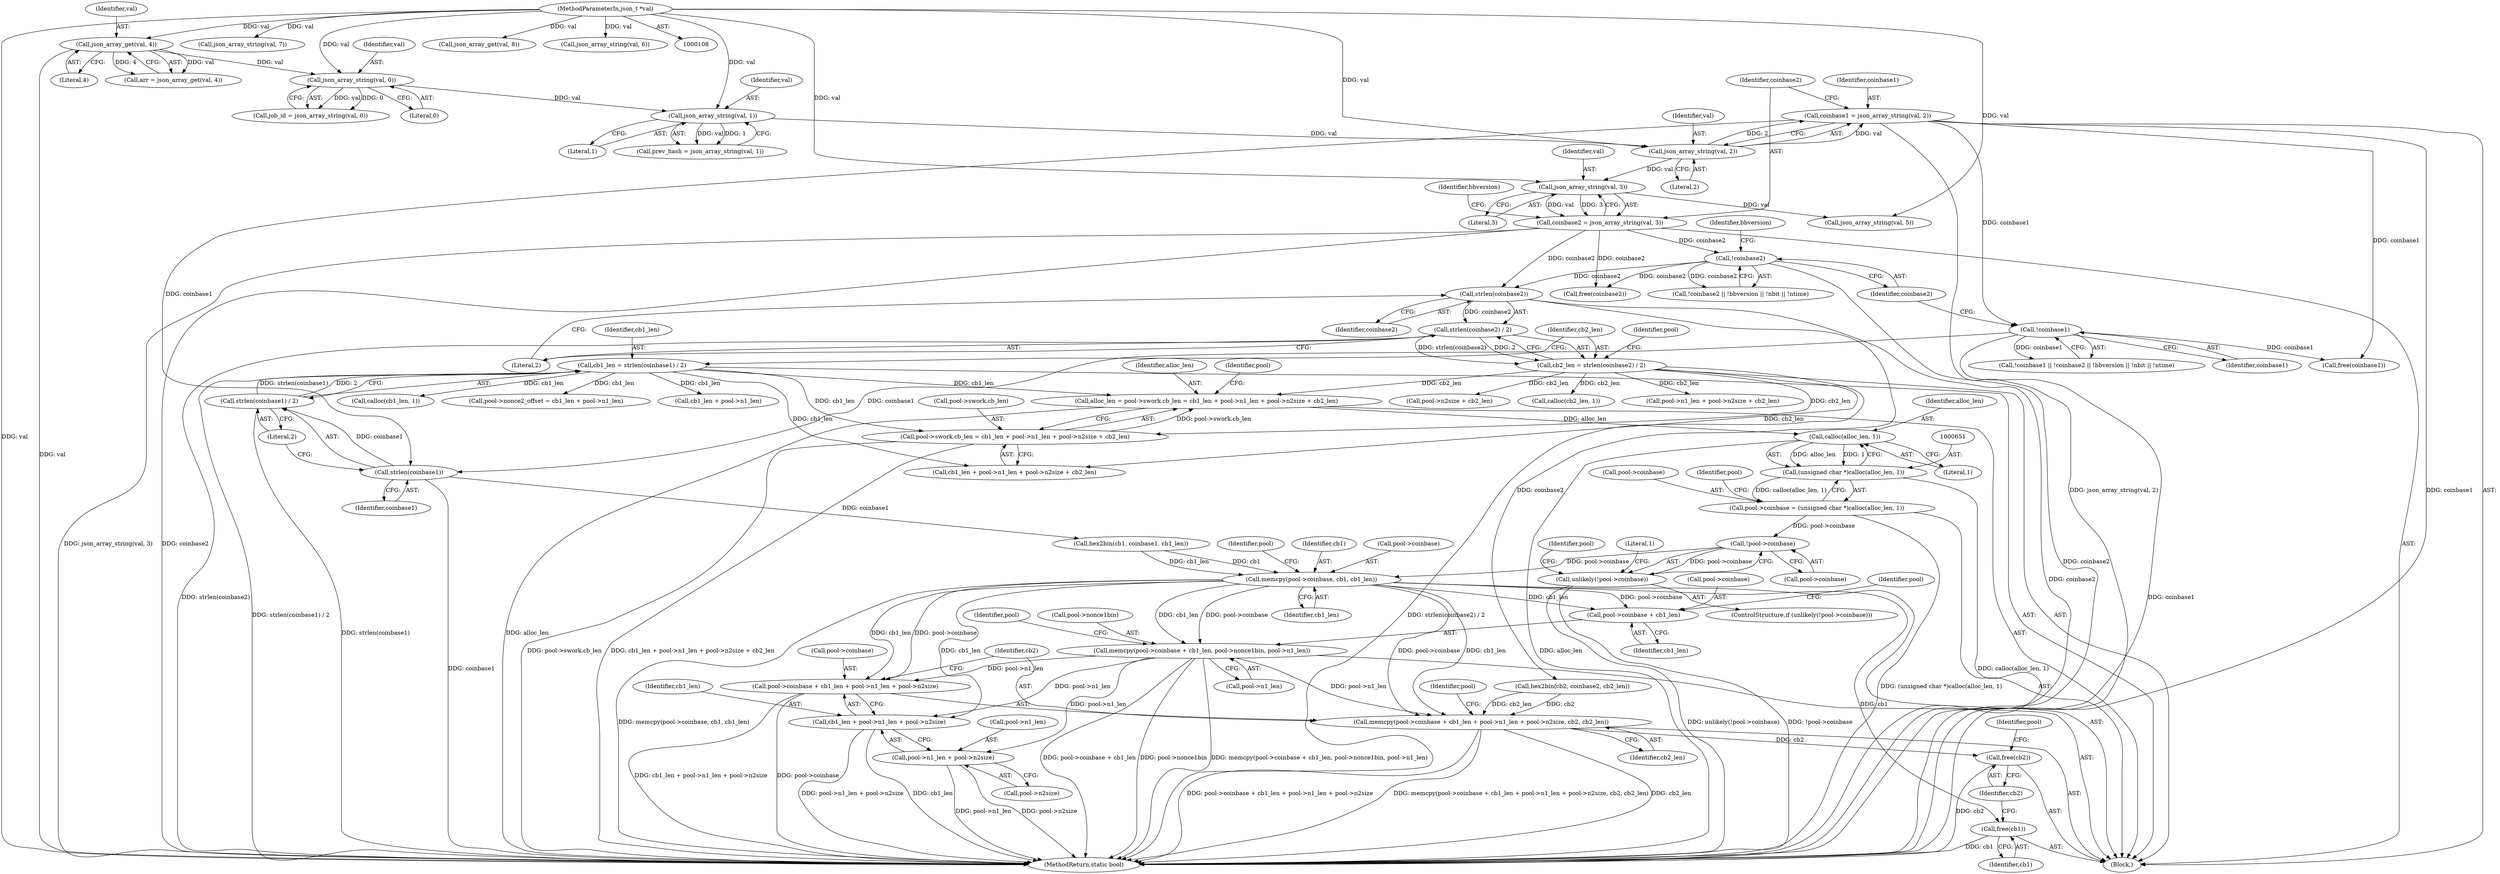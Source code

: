digraph "0_sgminer_910c36089940e81fb85c65b8e63dcd2fac71470c@integer" {
"1000331" [label="(Call,alloc_len = pool->swork.cb_len = cb1_len + pool->n1_len + pool->n2size + cb2_len)"];
"1000333" [label="(Call,pool->swork.cb_len = cb1_len + pool->n1_len + pool->n2size + cb2_len)"];
"1000291" [label="(Call,cb1_len = strlen(coinbase1) / 2)"];
"1000293" [label="(Call,strlen(coinbase1) / 2)"];
"1000294" [label="(Call,strlen(coinbase1))"];
"1000199" [label="(Call,!coinbase1)"];
"1000160" [label="(Call,coinbase1 = json_array_string(val, 2))"];
"1000162" [label="(Call,json_array_string(val, 2))"];
"1000157" [label="(Call,json_array_string(val, 1))"];
"1000152" [label="(Call,json_array_string(val, 0))"];
"1000135" [label="(Call,json_array_get(val, 4))"];
"1000110" [label="(MethodParameterIn,json_t *val)"];
"1000297" [label="(Call,cb2_len = strlen(coinbase2) / 2)"];
"1000299" [label="(Call,strlen(coinbase2) / 2)"];
"1000300" [label="(Call,strlen(coinbase2))"];
"1000165" [label="(Call,coinbase2 = json_array_string(val, 3))"];
"1000167" [label="(Call,json_array_string(val, 3))"];
"1000202" [label="(Call,!coinbase2)"];
"1000652" [label="(Call,calloc(alloc_len, 1))"];
"1000650" [label="(Call,(unsigned char *)calloc(alloc_len, 1))"];
"1000646" [label="(Call,pool->coinbase = (unsigned char *)calloc(alloc_len, 1))"];
"1000657" [label="(Call,!pool->coinbase)"];
"1000656" [label="(Call,unlikely(!pool->coinbase))"];
"1000664" [label="(Call,memcpy(pool->coinbase, cb1, cb1_len))"];
"1000670" [label="(Call,memcpy(pool->coinbase + cb1_len, pool->nonce1bin, pool->n1_len))"];
"1000682" [label="(Call,memcpy(pool->coinbase + cb1_len + pool->n1_len + pool->n2size, cb2, cb2_len))"];
"1000747" [label="(Call,free(cb2))"];
"1000683" [label="(Call,pool->coinbase + cb1_len + pool->n1_len + pool->n2size)"];
"1000687" [label="(Call,cb1_len + pool->n1_len + pool->n2size)"];
"1000689" [label="(Call,pool->n1_len + pool->n2size)"];
"1000671" [label="(Call,pool->coinbase + cb1_len)"];
"1000745" [label="(Call,free(cb1))"];
"1000687" [label="(Call,cb1_len + pool->n1_len + pool->n2size)"];
"1000198" [label="(Call,!coinbase1 || !coinbase2 || !bbversion || !nbit || !ntime)"];
"1000182" [label="(Call,json_array_string(val, 7))"];
"1000199" [label="(Call,!coinbase1)"];
"1000295" [label="(Identifier,coinbase1)"];
"1000168" [label="(Identifier,val)"];
"1000154" [label="(Literal,0)"];
"1000135" [label="(Call,json_array_get(val, 4))"];
"1000689" [label="(Call,pool->n1_len + pool->n2size)"];
"1000164" [label="(Literal,2)"];
"1000345" [label="(Call,pool->n2size + cb2_len)"];
"1000653" [label="(Identifier,alloc_len)"];
"1000658" [label="(Call,pool->coinbase)"];
"1000696" [label="(Identifier,cb2)"];
"1000301" [label="(Identifier,coinbase2)"];
"1000133" [label="(Call,arr = json_array_get(val, 4))"];
"1000171" [label="(Identifier,bbversion)"];
"1000652" [label="(Call,calloc(alloc_len, 1))"];
"1000110" [label="(MethodParameterIn,json_t *val)"];
"1000693" [label="(Call,pool->n2size)"];
"1000625" [label="(Call,calloc(cb2_len, 1))"];
"1000306" [label="(Identifier,pool)"];
"1000160" [label="(Call,coinbase1 = json_array_string(val, 2))"];
"1000669" [label="(Identifier,cb1_len)"];
"1000662" [label="(Literal,1)"];
"1000169" [label="(Literal,3)"];
"1000206" [label="(Identifier,bbversion)"];
"1000334" [label="(Call,pool->swork.cb_len)"];
"1000200" [label="(Identifier,coinbase1)"];
"1000136" [label="(Identifier,val)"];
"1000685" [label="(Identifier,pool)"];
"1000150" [label="(Call,job_id = json_array_string(val, 0))"];
"1000670" [label="(Call,memcpy(pool->coinbase + cb1_len, pool->nonce1bin, pool->n1_len))"];
"1000646" [label="(Call,pool->coinbase = (unsigned char *)calloc(alloc_len, 1))"];
"1000672" [label="(Call,pool->coinbase)"];
"1000161" [label="(Identifier,coinbase1)"];
"1000296" [label="(Literal,2)"];
"1000167" [label="(Call,json_array_string(val, 3))"];
"1000655" [label="(ControlStructure,if (unlikely(!pool->coinbase)))"];
"1000201" [label="(Call,!coinbase2 || !bbversion || !nbit || !ntime)"];
"1000111" [label="(Block,)"];
"1000298" [label="(Identifier,cb2_len)"];
"1000354" [label="(Call,cb1_len + pool->n1_len)"];
"1000657" [label="(Call,!pool->coinbase)"];
"1000227" [label="(Call,free(coinbase2))"];
"1000158" [label="(Identifier,val)"];
"1000607" [label="(Call,calloc(cb1_len, 1))"];
"1000299" [label="(Call,strlen(coinbase2) / 2)"];
"1000302" [label="(Literal,2)"];
"1000745" [label="(Call,free(cb1))"];
"1000677" [label="(Identifier,pool)"];
"1000768" [label="(MethodReturn,static bool)"];
"1000162" [label="(Call,json_array_string(val, 2))"];
"1000172" [label="(Call,json_array_string(val, 5))"];
"1000333" [label="(Call,pool->swork.cb_len = cb1_len + pool->n1_len + pool->n2size + cb2_len)"];
"1000679" [label="(Call,pool->n1_len)"];
"1000673" [label="(Identifier,pool)"];
"1000188" [label="(Call,json_array_get(val, 8))"];
"1000747" [label="(Call,free(cb2))"];
"1000684" [label="(Call,pool->coinbase)"];
"1000203" [label="(Identifier,coinbase2)"];
"1000137" [label="(Literal,4)"];
"1000676" [label="(Call,pool->nonce1bin)"];
"1000223" [label="(Call,free(coinbase1))"];
"1000202" [label="(Call,!coinbase2)"];
"1000177" [label="(Call,json_array_string(val, 6))"];
"1000157" [label="(Call,json_array_string(val, 1))"];
"1000331" [label="(Call,alloc_len = pool->swork.cb_len = cb1_len + pool->n1_len + pool->n2size + cb2_len)"];
"1000690" [label="(Call,pool->n1_len)"];
"1000339" [label="(Call,cb1_len + pool->n1_len + pool->n2size + cb2_len)"];
"1000671" [label="(Call,pool->coinbase + cb1_len)"];
"1000291" [label="(Call,cb1_len = strlen(coinbase1) / 2)"];
"1000682" [label="(Call,memcpy(pool->coinbase + cb1_len + pool->n1_len + pool->n2size, cb2, cb2_len))"];
"1000668" [label="(Identifier,cb1)"];
"1000647" [label="(Call,pool->coinbase)"];
"1000659" [label="(Identifier,pool)"];
"1000697" [label="(Identifier,cb2_len)"];
"1000293" [label="(Call,strlen(coinbase1) / 2)"];
"1000155" [label="(Call,prev_hash = json_array_string(val, 1))"];
"1000746" [label="(Identifier,cb1)"];
"1000166" [label="(Identifier,coinbase2)"];
"1000656" [label="(Call,unlikely(!pool->coinbase))"];
"1000350" [label="(Call,pool->nonce2_offset = cb1_len + pool->n1_len)"];
"1000163" [label="(Identifier,val)"];
"1000352" [label="(Identifier,pool)"];
"1000675" [label="(Identifier,cb1_len)"];
"1000153" [label="(Identifier,val)"];
"1000152" [label="(Call,json_array_string(val, 0))"];
"1000688" [label="(Identifier,cb1_len)"];
"1000650" [label="(Call,(unsigned char *)calloc(alloc_len, 1))"];
"1000617" [label="(Call,hex2bin(cb1, coinbase1, cb1_len))"];
"1000666" [label="(Identifier,pool)"];
"1000654" [label="(Literal,1)"];
"1000341" [label="(Call,pool->n1_len + pool->n2size + cb2_len)"];
"1000665" [label="(Call,pool->coinbase)"];
"1000664" [label="(Call,memcpy(pool->coinbase, cb1, cb1_len))"];
"1000292" [label="(Identifier,cb1_len)"];
"1000159" [label="(Literal,1)"];
"1000751" [label="(Identifier,pool)"];
"1000635" [label="(Call,hex2bin(cb2, coinbase2, cb2_len))"];
"1000683" [label="(Call,pool->coinbase + cb1_len + pool->n1_len + pool->n2size)"];
"1000300" [label="(Call,strlen(coinbase2))"];
"1000701" [label="(Identifier,pool)"];
"1000165" [label="(Call,coinbase2 = json_array_string(val, 3))"];
"1000748" [label="(Identifier,cb2)"];
"1000332" [label="(Identifier,alloc_len)"];
"1000294" [label="(Call,strlen(coinbase1))"];
"1000297" [label="(Call,cb2_len = strlen(coinbase2) / 2)"];
"1000331" -> "1000111"  [label="AST: "];
"1000331" -> "1000333"  [label="CFG: "];
"1000332" -> "1000331"  [label="AST: "];
"1000333" -> "1000331"  [label="AST: "];
"1000352" -> "1000331"  [label="CFG: "];
"1000331" -> "1000768"  [label="DDG: alloc_len"];
"1000333" -> "1000331"  [label="DDG: pool->swork.cb_len"];
"1000291" -> "1000331"  [label="DDG: cb1_len"];
"1000297" -> "1000331"  [label="DDG: cb2_len"];
"1000331" -> "1000652"  [label="DDG: alloc_len"];
"1000333" -> "1000339"  [label="CFG: "];
"1000334" -> "1000333"  [label="AST: "];
"1000339" -> "1000333"  [label="AST: "];
"1000333" -> "1000768"  [label="DDG: pool->swork.cb_len"];
"1000333" -> "1000768"  [label="DDG: cb1_len + pool->n1_len + pool->n2size + cb2_len"];
"1000291" -> "1000333"  [label="DDG: cb1_len"];
"1000297" -> "1000333"  [label="DDG: cb2_len"];
"1000291" -> "1000111"  [label="AST: "];
"1000291" -> "1000293"  [label="CFG: "];
"1000292" -> "1000291"  [label="AST: "];
"1000293" -> "1000291"  [label="AST: "];
"1000298" -> "1000291"  [label="CFG: "];
"1000291" -> "1000768"  [label="DDG: strlen(coinbase1) / 2"];
"1000293" -> "1000291"  [label="DDG: strlen(coinbase1)"];
"1000293" -> "1000291"  [label="DDG: 2"];
"1000291" -> "1000339"  [label="DDG: cb1_len"];
"1000291" -> "1000350"  [label="DDG: cb1_len"];
"1000291" -> "1000354"  [label="DDG: cb1_len"];
"1000291" -> "1000607"  [label="DDG: cb1_len"];
"1000293" -> "1000296"  [label="CFG: "];
"1000294" -> "1000293"  [label="AST: "];
"1000296" -> "1000293"  [label="AST: "];
"1000293" -> "1000768"  [label="DDG: strlen(coinbase1)"];
"1000294" -> "1000293"  [label="DDG: coinbase1"];
"1000294" -> "1000295"  [label="CFG: "];
"1000295" -> "1000294"  [label="AST: "];
"1000296" -> "1000294"  [label="CFG: "];
"1000294" -> "1000768"  [label="DDG: coinbase1"];
"1000199" -> "1000294"  [label="DDG: coinbase1"];
"1000160" -> "1000294"  [label="DDG: coinbase1"];
"1000294" -> "1000617"  [label="DDG: coinbase1"];
"1000199" -> "1000198"  [label="AST: "];
"1000199" -> "1000200"  [label="CFG: "];
"1000200" -> "1000199"  [label="AST: "];
"1000203" -> "1000199"  [label="CFG: "];
"1000198" -> "1000199"  [label="CFG: "];
"1000199" -> "1000768"  [label="DDG: coinbase1"];
"1000199" -> "1000198"  [label="DDG: coinbase1"];
"1000160" -> "1000199"  [label="DDG: coinbase1"];
"1000199" -> "1000223"  [label="DDG: coinbase1"];
"1000160" -> "1000111"  [label="AST: "];
"1000160" -> "1000162"  [label="CFG: "];
"1000161" -> "1000160"  [label="AST: "];
"1000162" -> "1000160"  [label="AST: "];
"1000166" -> "1000160"  [label="CFG: "];
"1000160" -> "1000768"  [label="DDG: json_array_string(val, 2)"];
"1000160" -> "1000768"  [label="DDG: coinbase1"];
"1000162" -> "1000160"  [label="DDG: val"];
"1000162" -> "1000160"  [label="DDG: 2"];
"1000160" -> "1000223"  [label="DDG: coinbase1"];
"1000162" -> "1000164"  [label="CFG: "];
"1000163" -> "1000162"  [label="AST: "];
"1000164" -> "1000162"  [label="AST: "];
"1000157" -> "1000162"  [label="DDG: val"];
"1000110" -> "1000162"  [label="DDG: val"];
"1000162" -> "1000167"  [label="DDG: val"];
"1000157" -> "1000155"  [label="AST: "];
"1000157" -> "1000159"  [label="CFG: "];
"1000158" -> "1000157"  [label="AST: "];
"1000159" -> "1000157"  [label="AST: "];
"1000155" -> "1000157"  [label="CFG: "];
"1000157" -> "1000155"  [label="DDG: val"];
"1000157" -> "1000155"  [label="DDG: 1"];
"1000152" -> "1000157"  [label="DDG: val"];
"1000110" -> "1000157"  [label="DDG: val"];
"1000152" -> "1000150"  [label="AST: "];
"1000152" -> "1000154"  [label="CFG: "];
"1000153" -> "1000152"  [label="AST: "];
"1000154" -> "1000152"  [label="AST: "];
"1000150" -> "1000152"  [label="CFG: "];
"1000152" -> "1000150"  [label="DDG: val"];
"1000152" -> "1000150"  [label="DDG: 0"];
"1000135" -> "1000152"  [label="DDG: val"];
"1000110" -> "1000152"  [label="DDG: val"];
"1000135" -> "1000133"  [label="AST: "];
"1000135" -> "1000137"  [label="CFG: "];
"1000136" -> "1000135"  [label="AST: "];
"1000137" -> "1000135"  [label="AST: "];
"1000133" -> "1000135"  [label="CFG: "];
"1000135" -> "1000768"  [label="DDG: val"];
"1000135" -> "1000133"  [label="DDG: val"];
"1000135" -> "1000133"  [label="DDG: 4"];
"1000110" -> "1000135"  [label="DDG: val"];
"1000110" -> "1000108"  [label="AST: "];
"1000110" -> "1000768"  [label="DDG: val"];
"1000110" -> "1000167"  [label="DDG: val"];
"1000110" -> "1000172"  [label="DDG: val"];
"1000110" -> "1000177"  [label="DDG: val"];
"1000110" -> "1000182"  [label="DDG: val"];
"1000110" -> "1000188"  [label="DDG: val"];
"1000297" -> "1000111"  [label="AST: "];
"1000297" -> "1000299"  [label="CFG: "];
"1000298" -> "1000297"  [label="AST: "];
"1000299" -> "1000297"  [label="AST: "];
"1000306" -> "1000297"  [label="CFG: "];
"1000297" -> "1000768"  [label="DDG: strlen(coinbase2) / 2"];
"1000299" -> "1000297"  [label="DDG: strlen(coinbase2)"];
"1000299" -> "1000297"  [label="DDG: 2"];
"1000297" -> "1000339"  [label="DDG: cb2_len"];
"1000297" -> "1000341"  [label="DDG: cb2_len"];
"1000297" -> "1000345"  [label="DDG: cb2_len"];
"1000297" -> "1000625"  [label="DDG: cb2_len"];
"1000299" -> "1000302"  [label="CFG: "];
"1000300" -> "1000299"  [label="AST: "];
"1000302" -> "1000299"  [label="AST: "];
"1000299" -> "1000768"  [label="DDG: strlen(coinbase2)"];
"1000300" -> "1000299"  [label="DDG: coinbase2"];
"1000300" -> "1000301"  [label="CFG: "];
"1000301" -> "1000300"  [label="AST: "];
"1000302" -> "1000300"  [label="CFG: "];
"1000300" -> "1000768"  [label="DDG: coinbase2"];
"1000165" -> "1000300"  [label="DDG: coinbase2"];
"1000202" -> "1000300"  [label="DDG: coinbase2"];
"1000300" -> "1000635"  [label="DDG: coinbase2"];
"1000165" -> "1000111"  [label="AST: "];
"1000165" -> "1000167"  [label="CFG: "];
"1000166" -> "1000165"  [label="AST: "];
"1000167" -> "1000165"  [label="AST: "];
"1000171" -> "1000165"  [label="CFG: "];
"1000165" -> "1000768"  [label="DDG: coinbase2"];
"1000165" -> "1000768"  [label="DDG: json_array_string(val, 3)"];
"1000167" -> "1000165"  [label="DDG: val"];
"1000167" -> "1000165"  [label="DDG: 3"];
"1000165" -> "1000202"  [label="DDG: coinbase2"];
"1000165" -> "1000227"  [label="DDG: coinbase2"];
"1000167" -> "1000169"  [label="CFG: "];
"1000168" -> "1000167"  [label="AST: "];
"1000169" -> "1000167"  [label="AST: "];
"1000167" -> "1000172"  [label="DDG: val"];
"1000202" -> "1000201"  [label="AST: "];
"1000202" -> "1000203"  [label="CFG: "];
"1000203" -> "1000202"  [label="AST: "];
"1000206" -> "1000202"  [label="CFG: "];
"1000201" -> "1000202"  [label="CFG: "];
"1000202" -> "1000768"  [label="DDG: coinbase2"];
"1000202" -> "1000201"  [label="DDG: coinbase2"];
"1000202" -> "1000227"  [label="DDG: coinbase2"];
"1000652" -> "1000650"  [label="AST: "];
"1000652" -> "1000654"  [label="CFG: "];
"1000653" -> "1000652"  [label="AST: "];
"1000654" -> "1000652"  [label="AST: "];
"1000650" -> "1000652"  [label="CFG: "];
"1000652" -> "1000768"  [label="DDG: alloc_len"];
"1000652" -> "1000650"  [label="DDG: alloc_len"];
"1000652" -> "1000650"  [label="DDG: 1"];
"1000650" -> "1000646"  [label="AST: "];
"1000651" -> "1000650"  [label="AST: "];
"1000646" -> "1000650"  [label="CFG: "];
"1000650" -> "1000768"  [label="DDG: calloc(alloc_len, 1)"];
"1000650" -> "1000646"  [label="DDG: calloc(alloc_len, 1)"];
"1000646" -> "1000111"  [label="AST: "];
"1000647" -> "1000646"  [label="AST: "];
"1000659" -> "1000646"  [label="CFG: "];
"1000646" -> "1000768"  [label="DDG: (unsigned char *)calloc(alloc_len, 1)"];
"1000646" -> "1000657"  [label="DDG: pool->coinbase"];
"1000657" -> "1000656"  [label="AST: "];
"1000657" -> "1000658"  [label="CFG: "];
"1000658" -> "1000657"  [label="AST: "];
"1000656" -> "1000657"  [label="CFG: "];
"1000657" -> "1000656"  [label="DDG: pool->coinbase"];
"1000657" -> "1000664"  [label="DDG: pool->coinbase"];
"1000656" -> "1000655"  [label="AST: "];
"1000662" -> "1000656"  [label="CFG: "];
"1000666" -> "1000656"  [label="CFG: "];
"1000656" -> "1000768"  [label="DDG: unlikely(!pool->coinbase)"];
"1000656" -> "1000768"  [label="DDG: !pool->coinbase"];
"1000664" -> "1000111"  [label="AST: "];
"1000664" -> "1000669"  [label="CFG: "];
"1000665" -> "1000664"  [label="AST: "];
"1000668" -> "1000664"  [label="AST: "];
"1000669" -> "1000664"  [label="AST: "];
"1000673" -> "1000664"  [label="CFG: "];
"1000664" -> "1000768"  [label="DDG: memcpy(pool->coinbase, cb1, cb1_len)"];
"1000617" -> "1000664"  [label="DDG: cb1"];
"1000617" -> "1000664"  [label="DDG: cb1_len"];
"1000664" -> "1000670"  [label="DDG: pool->coinbase"];
"1000664" -> "1000670"  [label="DDG: cb1_len"];
"1000664" -> "1000671"  [label="DDG: pool->coinbase"];
"1000664" -> "1000671"  [label="DDG: cb1_len"];
"1000664" -> "1000682"  [label="DDG: pool->coinbase"];
"1000664" -> "1000682"  [label="DDG: cb1_len"];
"1000664" -> "1000683"  [label="DDG: pool->coinbase"];
"1000664" -> "1000683"  [label="DDG: cb1_len"];
"1000664" -> "1000687"  [label="DDG: cb1_len"];
"1000664" -> "1000745"  [label="DDG: cb1"];
"1000670" -> "1000111"  [label="AST: "];
"1000670" -> "1000679"  [label="CFG: "];
"1000671" -> "1000670"  [label="AST: "];
"1000676" -> "1000670"  [label="AST: "];
"1000679" -> "1000670"  [label="AST: "];
"1000685" -> "1000670"  [label="CFG: "];
"1000670" -> "1000768"  [label="DDG: pool->nonce1bin"];
"1000670" -> "1000768"  [label="DDG: memcpy(pool->coinbase + cb1_len, pool->nonce1bin, pool->n1_len)"];
"1000670" -> "1000768"  [label="DDG: pool->coinbase + cb1_len"];
"1000670" -> "1000682"  [label="DDG: pool->n1_len"];
"1000670" -> "1000683"  [label="DDG: pool->n1_len"];
"1000670" -> "1000687"  [label="DDG: pool->n1_len"];
"1000670" -> "1000689"  [label="DDG: pool->n1_len"];
"1000682" -> "1000111"  [label="AST: "];
"1000682" -> "1000697"  [label="CFG: "];
"1000683" -> "1000682"  [label="AST: "];
"1000696" -> "1000682"  [label="AST: "];
"1000697" -> "1000682"  [label="AST: "];
"1000701" -> "1000682"  [label="CFG: "];
"1000682" -> "1000768"  [label="DDG: memcpy(pool->coinbase + cb1_len + pool->n1_len + pool->n2size, cb2, cb2_len)"];
"1000682" -> "1000768"  [label="DDG: cb2_len"];
"1000682" -> "1000768"  [label="DDG: pool->coinbase + cb1_len + pool->n1_len + pool->n2size"];
"1000635" -> "1000682"  [label="DDG: cb2"];
"1000635" -> "1000682"  [label="DDG: cb2_len"];
"1000682" -> "1000747"  [label="DDG: cb2"];
"1000747" -> "1000111"  [label="AST: "];
"1000747" -> "1000748"  [label="CFG: "];
"1000748" -> "1000747"  [label="AST: "];
"1000751" -> "1000747"  [label="CFG: "];
"1000747" -> "1000768"  [label="DDG: cb2"];
"1000683" -> "1000687"  [label="CFG: "];
"1000684" -> "1000683"  [label="AST: "];
"1000687" -> "1000683"  [label="AST: "];
"1000696" -> "1000683"  [label="CFG: "];
"1000683" -> "1000768"  [label="DDG: pool->coinbase"];
"1000683" -> "1000768"  [label="DDG: cb1_len + pool->n1_len + pool->n2size"];
"1000687" -> "1000689"  [label="CFG: "];
"1000688" -> "1000687"  [label="AST: "];
"1000689" -> "1000687"  [label="AST: "];
"1000687" -> "1000768"  [label="DDG: pool->n1_len + pool->n2size"];
"1000687" -> "1000768"  [label="DDG: cb1_len"];
"1000689" -> "1000693"  [label="CFG: "];
"1000690" -> "1000689"  [label="AST: "];
"1000693" -> "1000689"  [label="AST: "];
"1000689" -> "1000768"  [label="DDG: pool->n2size"];
"1000689" -> "1000768"  [label="DDG: pool->n1_len"];
"1000671" -> "1000675"  [label="CFG: "];
"1000672" -> "1000671"  [label="AST: "];
"1000675" -> "1000671"  [label="AST: "];
"1000677" -> "1000671"  [label="CFG: "];
"1000745" -> "1000111"  [label="AST: "];
"1000745" -> "1000746"  [label="CFG: "];
"1000746" -> "1000745"  [label="AST: "];
"1000748" -> "1000745"  [label="CFG: "];
"1000745" -> "1000768"  [label="DDG: cb1"];
}
